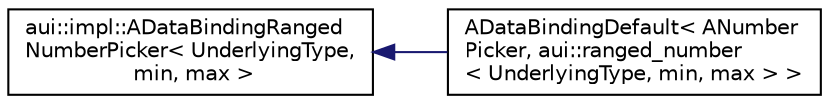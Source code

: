 digraph "Graphical Class Hierarchy"
{
 // LATEX_PDF_SIZE
  edge [fontname="Helvetica",fontsize="10",labelfontname="Helvetica",labelfontsize="10"];
  node [fontname="Helvetica",fontsize="10",shape=record];
  rankdir="LR";
  Node0 [label="aui::impl::ADataBindingRanged\lNumberPicker\< UnderlyingType,\l min, max \>",height=0.2,width=0.4,color="black", fillcolor="white", style="filled",URL="$structaui_1_1impl_1_1ADataBindingRangedNumberPicker.html",tooltip=" "];
  Node0 -> Node1 [dir="back",color="midnightblue",fontsize="10",style="solid",fontname="Helvetica"];
  Node1 [label="ADataBindingDefault\< ANumber\lPicker, aui::ranged_number\l\< UnderlyingType, min, max \> \>",height=0.2,width=0.4,color="black", fillcolor="white", style="filled",URL="$structADataBindingDefault_3_01ANumberPicker_00_01aui_1_1ranged__number_3_01UnderlyingType_00_01min_00_01max_01_4_01_4.html",tooltip=" "];
}

